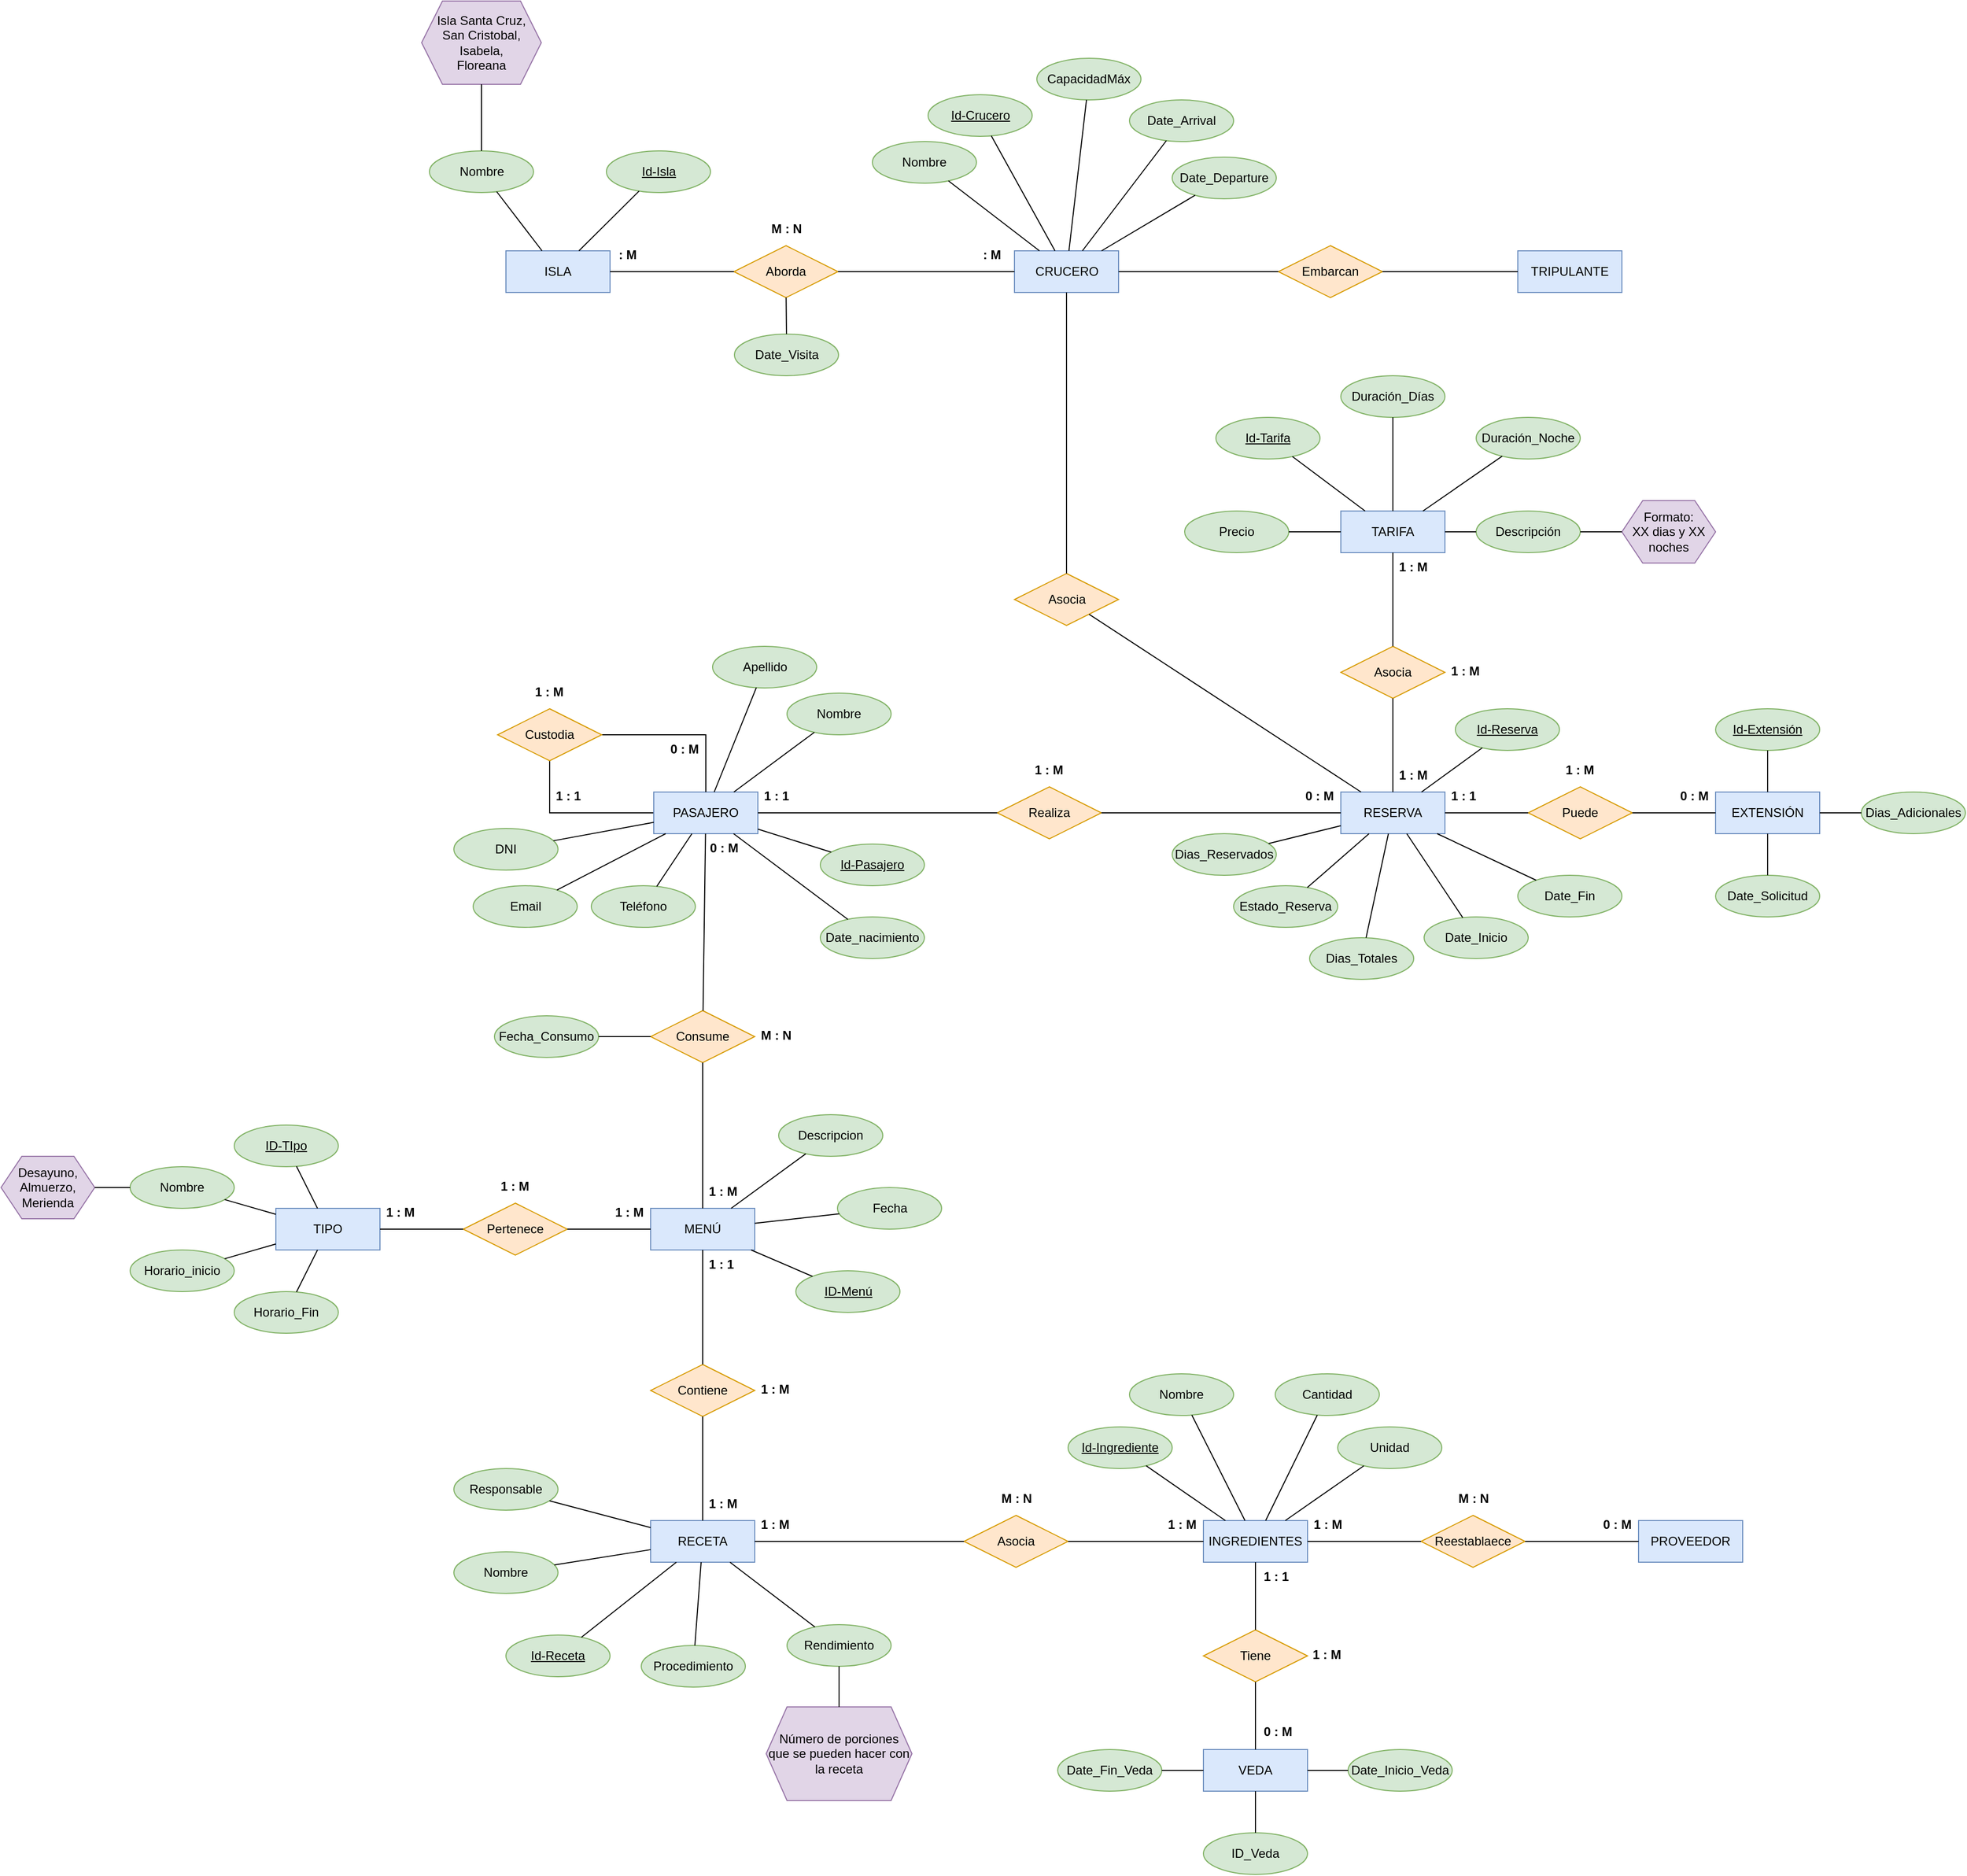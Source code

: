<mxfile version="24.4.13" type="github">
  <diagram name="Página-1" id="KHGDxLByg3vS5e9Op4B_">
    <mxGraphModel dx="2093" dy="1819" grid="1" gridSize="10" guides="1" tooltips="1" connect="1" arrows="1" fold="1" page="1" pageScale="1" pageWidth="827" pageHeight="1169" math="0" shadow="0">
      <root>
        <mxCell id="0" />
        <mxCell id="1" parent="0" />
        <mxCell id="IWDR3bXAUsiOQZhs0rEP-1" value="RESERVA" style="whiteSpace=wrap;html=1;align=center;fillColor=#dae8fc;strokeColor=#6c8ebf;" parent="1" vertex="1">
          <mxGeometry x="460" y="280" width="100" height="40" as="geometry" />
        </mxCell>
        <mxCell id="IWDR3bXAUsiOQZhs0rEP-83" style="edgeStyle=orthogonalEdgeStyle;rounded=0;orthogonalLoop=1;jettySize=auto;html=1;entryX=0.5;entryY=1;entryDx=0;entryDy=0;endArrow=none;endFill=0;" parent="1" source="IWDR3bXAUsiOQZhs0rEP-2" target="IWDR3bXAUsiOQZhs0rEP-67" edge="1">
          <mxGeometry relative="1" as="geometry" />
        </mxCell>
        <mxCell id="IWDR3bXAUsiOQZhs0rEP-2" value="PASAJERO" style="whiteSpace=wrap;html=1;align=center;fillColor=#dae8fc;strokeColor=#6c8ebf;" parent="1" vertex="1">
          <mxGeometry x="-200" y="280" width="100" height="40" as="geometry" />
        </mxCell>
        <mxCell id="IWDR3bXAUsiOQZhs0rEP-3" value="Realiza" style="shape=rhombus;perimeter=rhombusPerimeter;whiteSpace=wrap;html=1;align=center;fillColor=#ffe6cc;strokeColor=#d79b00;" parent="1" vertex="1">
          <mxGeometry x="130" y="275" width="100" height="50" as="geometry" />
        </mxCell>
        <mxCell id="IWDR3bXAUsiOQZhs0rEP-7" value="" style="endArrow=none;html=1;rounded=0;" parent="1" source="IWDR3bXAUsiOQZhs0rEP-2" target="IWDR3bXAUsiOQZhs0rEP-3" edge="1">
          <mxGeometry relative="1" as="geometry">
            <mxPoint x="-150" y="360" as="sourcePoint" />
            <mxPoint x="10" y="360" as="targetPoint" />
          </mxGeometry>
        </mxCell>
        <mxCell id="IWDR3bXAUsiOQZhs0rEP-8" value="" style="endArrow=none;html=1;rounded=0;" parent="1" source="IWDR3bXAUsiOQZhs0rEP-3" target="IWDR3bXAUsiOQZhs0rEP-1" edge="1">
          <mxGeometry relative="1" as="geometry">
            <mxPoint x="340" y="360" as="sourcePoint" />
            <mxPoint x="500" y="360" as="targetPoint" />
          </mxGeometry>
        </mxCell>
        <mxCell id="IWDR3bXAUsiOQZhs0rEP-9" value="Puede" style="shape=rhombus;perimeter=rhombusPerimeter;whiteSpace=wrap;html=1;align=center;fillColor=#ffe6cc;strokeColor=#d79b00;" parent="1" vertex="1">
          <mxGeometry x="640" y="275" width="100" height="50" as="geometry" />
        </mxCell>
        <mxCell id="IWDR3bXAUsiOQZhs0rEP-11" value="EXTENSIÓN" style="whiteSpace=wrap;html=1;align=center;fillColor=#dae8fc;strokeColor=#6c8ebf;" parent="1" vertex="1">
          <mxGeometry x="820" y="280" width="100" height="40" as="geometry" />
        </mxCell>
        <mxCell id="IWDR3bXAUsiOQZhs0rEP-12" value="" style="endArrow=none;html=1;rounded=0;" parent="1" source="IWDR3bXAUsiOQZhs0rEP-11" target="IWDR3bXAUsiOQZhs0rEP-9" edge="1">
          <mxGeometry relative="1" as="geometry">
            <mxPoint x="130" y="360" as="sourcePoint" />
            <mxPoint x="290" y="360" as="targetPoint" />
          </mxGeometry>
        </mxCell>
        <mxCell id="IWDR3bXAUsiOQZhs0rEP-13" value="1 : M" style="text;strokeColor=none;fillColor=none;spacingLeft=4;spacingRight=4;overflow=hidden;rotatable=0;points=[[0,0.5],[1,0.5]];portConstraint=eastwest;fontSize=12;whiteSpace=wrap;html=1;fontStyle=1" parent="1" vertex="1">
          <mxGeometry x="160" y="245" width="40" height="30" as="geometry" />
        </mxCell>
        <mxCell id="IWDR3bXAUsiOQZhs0rEP-14" value="" style="endArrow=none;html=1;rounded=0;" parent="1" source="IWDR3bXAUsiOQZhs0rEP-1" target="IWDR3bXAUsiOQZhs0rEP-9" edge="1">
          <mxGeometry relative="1" as="geometry">
            <mxPoint x="550" y="370" as="sourcePoint" />
            <mxPoint x="710" y="370" as="targetPoint" />
          </mxGeometry>
        </mxCell>
        <mxCell id="IWDR3bXAUsiOQZhs0rEP-15" value="1 : M" style="text;strokeColor=none;fillColor=none;spacingLeft=4;spacingRight=4;overflow=hidden;rotatable=0;points=[[0,0.5],[1,0.5]];portConstraint=eastwest;fontSize=12;whiteSpace=wrap;html=1;fontStyle=1" parent="1" vertex="1">
          <mxGeometry x="670" y="245" width="40" height="30" as="geometry" />
        </mxCell>
        <mxCell id="IWDR3bXAUsiOQZhs0rEP-16" value="Asocia" style="shape=rhombus;perimeter=rhombusPerimeter;whiteSpace=wrap;html=1;align=center;fillColor=#ffe6cc;strokeColor=#d79b00;" parent="1" vertex="1">
          <mxGeometry x="460" y="140" width="100" height="50" as="geometry" />
        </mxCell>
        <mxCell id="IWDR3bXAUsiOQZhs0rEP-17" value="TARIFA" style="whiteSpace=wrap;html=1;align=center;fillColor=#dae8fc;strokeColor=#6c8ebf;" parent="1" vertex="1">
          <mxGeometry x="460" y="10" width="100" height="40" as="geometry" />
        </mxCell>
        <mxCell id="IWDR3bXAUsiOQZhs0rEP-18" value="" style="endArrow=none;html=1;rounded=0;" parent="1" source="IWDR3bXAUsiOQZhs0rEP-17" target="IWDR3bXAUsiOQZhs0rEP-16" edge="1">
          <mxGeometry relative="1" as="geometry">
            <mxPoint x="460" y="120" as="sourcePoint" />
            <mxPoint x="620" y="120" as="targetPoint" />
          </mxGeometry>
        </mxCell>
        <mxCell id="IWDR3bXAUsiOQZhs0rEP-19" value="" style="endArrow=none;html=1;rounded=0;" parent="1" source="IWDR3bXAUsiOQZhs0rEP-16" target="IWDR3bXAUsiOQZhs0rEP-1" edge="1">
          <mxGeometry relative="1" as="geometry">
            <mxPoint x="600" y="200" as="sourcePoint" />
            <mxPoint x="760" y="200" as="targetPoint" />
          </mxGeometry>
        </mxCell>
        <mxCell id="IWDR3bXAUsiOQZhs0rEP-20" value="1 : M" style="text;strokeColor=none;fillColor=none;spacingLeft=4;spacingRight=4;overflow=hidden;rotatable=0;points=[[0,0.5],[1,0.5]];portConstraint=eastwest;fontSize=12;whiteSpace=wrap;html=1;fontStyle=1" parent="1" vertex="1">
          <mxGeometry x="560" y="150" width="40" height="30" as="geometry" />
        </mxCell>
        <mxCell id="IWDR3bXAUsiOQZhs0rEP-26" value="MENÚ" style="whiteSpace=wrap;html=1;align=center;fillColor=#dae8fc;strokeColor=#6c8ebf;" parent="1" vertex="1">
          <mxGeometry x="-203" y="680" width="100" height="40" as="geometry" />
        </mxCell>
        <mxCell id="IWDR3bXAUsiOQZhs0rEP-31" value="Fecha" style="ellipse;whiteSpace=wrap;html=1;align=center;fillColor=#d5e8d4;strokeColor=#82b366;" parent="1" vertex="1">
          <mxGeometry x="-23.5" y="660" width="100" height="40" as="geometry" />
        </mxCell>
        <mxCell id="IWDR3bXAUsiOQZhs0rEP-32" value="Descripcion" style="ellipse;whiteSpace=wrap;html=1;align=center;fillColor=#d5e8d4;strokeColor=#82b366;" parent="1" vertex="1">
          <mxGeometry x="-80" y="590" width="100" height="40" as="geometry" />
        </mxCell>
        <mxCell id="IWDR3bXAUsiOQZhs0rEP-33" value="ID-Menú" style="ellipse;whiteSpace=wrap;html=1;align=center;fontStyle=4;fillColor=#d5e8d4;strokeColor=#82b366;" parent="1" vertex="1">
          <mxGeometry x="-63.5" y="740" width="100" height="40" as="geometry" />
        </mxCell>
        <mxCell id="IWDR3bXAUsiOQZhs0rEP-34" value="" style="endArrow=none;html=1;rounded=0;" parent="1" source="IWDR3bXAUsiOQZhs0rEP-33" target="IWDR3bXAUsiOQZhs0rEP-26" edge="1">
          <mxGeometry relative="1" as="geometry">
            <mxPoint x="-203" y="750" as="sourcePoint" />
            <mxPoint x="-43" y="750" as="targetPoint" />
          </mxGeometry>
        </mxCell>
        <mxCell id="IWDR3bXAUsiOQZhs0rEP-35" value="" style="endArrow=none;html=1;rounded=0;" parent="1" source="IWDR3bXAUsiOQZhs0rEP-31" target="IWDR3bXAUsiOQZhs0rEP-26" edge="1">
          <mxGeometry relative="1" as="geometry">
            <mxPoint x="-273" y="730" as="sourcePoint" />
            <mxPoint x="-113" y="730" as="targetPoint" />
          </mxGeometry>
        </mxCell>
        <mxCell id="IWDR3bXAUsiOQZhs0rEP-36" value="" style="endArrow=none;html=1;rounded=0;" parent="1" source="IWDR3bXAUsiOQZhs0rEP-32" target="IWDR3bXAUsiOQZhs0rEP-26" edge="1">
          <mxGeometry relative="1" as="geometry">
            <mxPoint x="-333" y="730" as="sourcePoint" />
            <mxPoint x="-173" y="730" as="targetPoint" />
          </mxGeometry>
        </mxCell>
        <mxCell id="IWDR3bXAUsiOQZhs0rEP-39" value="Desayuno,&lt;div&gt;Almuerzo,&lt;/div&gt;&lt;div&gt;Merienda&lt;/div&gt;" style="shape=hexagon;perimeter=hexagonPerimeter2;whiteSpace=wrap;html=1;fixedSize=1;fillColor=#e1d5e7;strokeColor=#9673a6;" parent="1" vertex="1">
          <mxGeometry x="-827" y="630" width="90" height="60" as="geometry" />
        </mxCell>
        <mxCell id="IWDR3bXAUsiOQZhs0rEP-45" value="Id-Tarifa" style="ellipse;whiteSpace=wrap;html=1;align=center;fontStyle=4;fillColor=#d5e8d4;strokeColor=#82b366;" parent="1" vertex="1">
          <mxGeometry x="340" y="-80" width="100" height="40" as="geometry" />
        </mxCell>
        <mxCell id="IWDR3bXAUsiOQZhs0rEP-46" value="Precio" style="ellipse;whiteSpace=wrap;html=1;align=center;fillColor=#d5e8d4;strokeColor=#82b366;" parent="1" vertex="1">
          <mxGeometry x="310" y="10" width="100" height="40" as="geometry" />
        </mxCell>
        <mxCell id="IWDR3bXAUsiOQZhs0rEP-47" value="" style="endArrow=none;html=1;rounded=0;" parent="1" source="IWDR3bXAUsiOQZhs0rEP-46" target="IWDR3bXAUsiOQZhs0rEP-17" edge="1">
          <mxGeometry relative="1" as="geometry">
            <mxPoint x="350" y="40" as="sourcePoint" />
            <mxPoint x="510" y="40" as="targetPoint" />
          </mxGeometry>
        </mxCell>
        <mxCell id="IWDR3bXAUsiOQZhs0rEP-48" value="" style="endArrow=none;html=1;rounded=0;" parent="1" source="IWDR3bXAUsiOQZhs0rEP-45" target="IWDR3bXAUsiOQZhs0rEP-17" edge="1">
          <mxGeometry relative="1" as="geometry">
            <mxPoint x="390" y="40" as="sourcePoint" />
            <mxPoint x="550" y="40" as="targetPoint" />
          </mxGeometry>
        </mxCell>
        <mxCell id="IWDR3bXAUsiOQZhs0rEP-49" value="Duración_Días" style="ellipse;whiteSpace=wrap;html=1;align=center;fillColor=#d5e8d4;strokeColor=#82b366;" parent="1" vertex="1">
          <mxGeometry x="460" y="-120" width="100" height="40" as="geometry" />
        </mxCell>
        <mxCell id="IWDR3bXAUsiOQZhs0rEP-50" value="" style="endArrow=none;html=1;rounded=0;" parent="1" source="IWDR3bXAUsiOQZhs0rEP-17" target="IWDR3bXAUsiOQZhs0rEP-49" edge="1">
          <mxGeometry relative="1" as="geometry">
            <mxPoint x="630" y="20" as="sourcePoint" />
            <mxPoint x="790" y="20" as="targetPoint" />
          </mxGeometry>
        </mxCell>
        <mxCell id="IWDR3bXAUsiOQZhs0rEP-51" value="Descripción" style="ellipse;whiteSpace=wrap;html=1;align=center;fillColor=#d5e8d4;strokeColor=#82b366;" parent="1" vertex="1">
          <mxGeometry x="590" y="10" width="100" height="40" as="geometry" />
        </mxCell>
        <mxCell id="IWDR3bXAUsiOQZhs0rEP-52" value="" style="endArrow=none;html=1;rounded=0;" parent="1" source="IWDR3bXAUsiOQZhs0rEP-17" target="IWDR3bXAUsiOQZhs0rEP-51" edge="1">
          <mxGeometry relative="1" as="geometry">
            <mxPoint x="530" y="100" as="sourcePoint" />
            <mxPoint x="690" y="100" as="targetPoint" />
          </mxGeometry>
        </mxCell>
        <mxCell id="IWDR3bXAUsiOQZhs0rEP-55" value="Id-Extensión" style="ellipse;whiteSpace=wrap;html=1;align=center;fontStyle=4;fillColor=#d5e8d4;strokeColor=#82b366;" parent="1" vertex="1">
          <mxGeometry x="820" y="200" width="100" height="40" as="geometry" />
        </mxCell>
        <mxCell id="IWDR3bXAUsiOQZhs0rEP-56" value="Date_Solicitud" style="ellipse;whiteSpace=wrap;html=1;align=center;fillColor=#d5e8d4;strokeColor=#82b366;" parent="1" vertex="1">
          <mxGeometry x="820" y="360" width="100" height="40" as="geometry" />
        </mxCell>
        <mxCell id="IWDR3bXAUsiOQZhs0rEP-57" value="Dias_Adicionales" style="ellipse;whiteSpace=wrap;html=1;align=center;fillColor=#d5e8d4;strokeColor=#82b366;" parent="1" vertex="1">
          <mxGeometry x="960" y="280" width="100" height="40" as="geometry" />
        </mxCell>
        <mxCell id="IWDR3bXAUsiOQZhs0rEP-61" value="" style="endArrow=none;html=1;rounded=0;" parent="1" source="IWDR3bXAUsiOQZhs0rEP-55" target="IWDR3bXAUsiOQZhs0rEP-11" edge="1">
          <mxGeometry relative="1" as="geometry">
            <mxPoint x="830" y="340" as="sourcePoint" />
            <mxPoint x="990" y="340" as="targetPoint" />
          </mxGeometry>
        </mxCell>
        <mxCell id="IWDR3bXAUsiOQZhs0rEP-62" value="" style="endArrow=none;html=1;rounded=0;" parent="1" source="IWDR3bXAUsiOQZhs0rEP-57" target="IWDR3bXAUsiOQZhs0rEP-11" edge="1">
          <mxGeometry relative="1" as="geometry">
            <mxPoint x="950" y="240" as="sourcePoint" />
            <mxPoint x="1110" y="240" as="targetPoint" />
          </mxGeometry>
        </mxCell>
        <mxCell id="IWDR3bXAUsiOQZhs0rEP-65" value="" style="endArrow=none;html=1;rounded=0;" parent="1" source="IWDR3bXAUsiOQZhs0rEP-11" target="IWDR3bXAUsiOQZhs0rEP-56" edge="1">
          <mxGeometry relative="1" as="geometry">
            <mxPoint x="920" y="320" as="sourcePoint" />
            <mxPoint x="1080" y="320" as="targetPoint" />
          </mxGeometry>
        </mxCell>
        <mxCell id="IWDR3bXAUsiOQZhs0rEP-84" style="edgeStyle=orthogonalEdgeStyle;rounded=0;orthogonalLoop=1;jettySize=auto;html=1;endArrow=none;endFill=0;" parent="1" source="IWDR3bXAUsiOQZhs0rEP-67" target="IWDR3bXAUsiOQZhs0rEP-2" edge="1">
          <mxGeometry relative="1" as="geometry" />
        </mxCell>
        <mxCell id="IWDR3bXAUsiOQZhs0rEP-67" value="Custodia" style="shape=rhombus;perimeter=rhombusPerimeter;whiteSpace=wrap;html=1;align=center;fillColor=#ffe6cc;strokeColor=#d79b00;" parent="1" vertex="1">
          <mxGeometry x="-350" y="200" width="100" height="50" as="geometry" />
        </mxCell>
        <mxCell id="IWDR3bXAUsiOQZhs0rEP-68" value="Id-Pasajero" style="ellipse;whiteSpace=wrap;html=1;align=center;fontStyle=4;fillColor=#d5e8d4;strokeColor=#82b366;" parent="1" vertex="1">
          <mxGeometry x="-40" y="330" width="100" height="40" as="geometry" />
        </mxCell>
        <mxCell id="IWDR3bXAUsiOQZhs0rEP-69" value="Nombre" style="ellipse;whiteSpace=wrap;html=1;align=center;fillColor=#d5e8d4;strokeColor=#82b366;" parent="1" vertex="1">
          <mxGeometry x="-72" y="185" width="100" height="40" as="geometry" />
        </mxCell>
        <mxCell id="IWDR3bXAUsiOQZhs0rEP-71" value="Apellido" style="ellipse;whiteSpace=wrap;html=1;align=center;fillColor=#d5e8d4;strokeColor=#82b366;" parent="1" vertex="1">
          <mxGeometry x="-143.5" y="140" width="100" height="40" as="geometry" />
        </mxCell>
        <mxCell id="IWDR3bXAUsiOQZhs0rEP-72" value="Email" style="ellipse;whiteSpace=wrap;html=1;align=center;fillColor=#d5e8d4;strokeColor=#82b366;" parent="1" vertex="1">
          <mxGeometry x="-373.5" y="370" width="100" height="40" as="geometry" />
        </mxCell>
        <mxCell id="IWDR3bXAUsiOQZhs0rEP-73" value="DNI" style="ellipse;whiteSpace=wrap;html=1;align=center;fillColor=#d5e8d4;strokeColor=#82b366;" parent="1" vertex="1">
          <mxGeometry x="-392" y="315" width="100" height="40" as="geometry" />
        </mxCell>
        <mxCell id="IWDR3bXAUsiOQZhs0rEP-74" value="Teléfono" style="ellipse;whiteSpace=wrap;html=1;align=center;fillColor=#d5e8d4;strokeColor=#82b366;" parent="1" vertex="1">
          <mxGeometry x="-260" y="370" width="100" height="40" as="geometry" />
        </mxCell>
        <mxCell id="IWDR3bXAUsiOQZhs0rEP-75" value="Date_nacimiento" style="ellipse;whiteSpace=wrap;html=1;align=center;fillColor=#d5e8d4;strokeColor=#82b366;" parent="1" vertex="1">
          <mxGeometry x="-40" y="400" width="100" height="40" as="geometry" />
        </mxCell>
        <mxCell id="IWDR3bXAUsiOQZhs0rEP-76" value="" style="endArrow=none;html=1;rounded=0;" parent="1" source="IWDR3bXAUsiOQZhs0rEP-73" target="IWDR3bXAUsiOQZhs0rEP-2" edge="1">
          <mxGeometry relative="1" as="geometry">
            <mxPoint x="-170" y="190" as="sourcePoint" />
            <mxPoint x="-10" y="190" as="targetPoint" />
          </mxGeometry>
        </mxCell>
        <mxCell id="IWDR3bXAUsiOQZhs0rEP-77" value="" style="endArrow=none;html=1;rounded=0;" parent="1" source="IWDR3bXAUsiOQZhs0rEP-69" target="IWDR3bXAUsiOQZhs0rEP-2" edge="1">
          <mxGeometry relative="1" as="geometry">
            <mxPoint x="-130" y="180" as="sourcePoint" />
            <mxPoint x="30" y="180" as="targetPoint" />
          </mxGeometry>
        </mxCell>
        <mxCell id="IWDR3bXAUsiOQZhs0rEP-78" value="" style="endArrow=none;html=1;rounded=0;" parent="1" source="IWDR3bXAUsiOQZhs0rEP-68" target="IWDR3bXAUsiOQZhs0rEP-2" edge="1">
          <mxGeometry relative="1" as="geometry">
            <mxPoint x="-40" y="240" as="sourcePoint" />
            <mxPoint x="120" y="240" as="targetPoint" />
          </mxGeometry>
        </mxCell>
        <mxCell id="IWDR3bXAUsiOQZhs0rEP-79" value="" style="endArrow=none;html=1;rounded=0;" parent="1" source="IWDR3bXAUsiOQZhs0rEP-2" target="IWDR3bXAUsiOQZhs0rEP-75" edge="1">
          <mxGeometry relative="1" as="geometry">
            <mxPoint x="-160" y="350" as="sourcePoint" />
            <mxPoint y="350" as="targetPoint" />
          </mxGeometry>
        </mxCell>
        <mxCell id="IWDR3bXAUsiOQZhs0rEP-80" value="" style="endArrow=none;html=1;rounded=0;" parent="1" source="IWDR3bXAUsiOQZhs0rEP-2" target="IWDR3bXAUsiOQZhs0rEP-74" edge="1">
          <mxGeometry relative="1" as="geometry">
            <mxPoint x="-150" y="360" as="sourcePoint" />
            <mxPoint x="10" y="360" as="targetPoint" />
          </mxGeometry>
        </mxCell>
        <mxCell id="IWDR3bXAUsiOQZhs0rEP-81" value="" style="endArrow=none;html=1;rounded=0;" parent="1" source="IWDR3bXAUsiOQZhs0rEP-2" target="IWDR3bXAUsiOQZhs0rEP-71" edge="1">
          <mxGeometry relative="1" as="geometry">
            <mxPoint x="-200" y="350" as="sourcePoint" />
            <mxPoint x="-40" y="350" as="targetPoint" />
          </mxGeometry>
        </mxCell>
        <mxCell id="IWDR3bXAUsiOQZhs0rEP-82" value="" style="endArrow=none;html=1;rounded=0;" parent="1" source="IWDR3bXAUsiOQZhs0rEP-72" target="IWDR3bXAUsiOQZhs0rEP-2" edge="1">
          <mxGeometry relative="1" as="geometry">
            <mxPoint x="-270" y="320" as="sourcePoint" />
            <mxPoint x="-110" y="320" as="targetPoint" />
          </mxGeometry>
        </mxCell>
        <mxCell id="IWDR3bXAUsiOQZhs0rEP-85" value="Id-Reserva" style="ellipse;whiteSpace=wrap;html=1;align=center;fontStyle=4;fillColor=#d5e8d4;strokeColor=#82b366;" parent="1" vertex="1">
          <mxGeometry x="570" y="200" width="100" height="40" as="geometry" />
        </mxCell>
        <mxCell id="IWDR3bXAUsiOQZhs0rEP-86" value="Estado_Reserva" style="ellipse;whiteSpace=wrap;html=1;align=center;fillColor=#d5e8d4;strokeColor=#82b366;" parent="1" vertex="1">
          <mxGeometry x="357" y="370" width="100" height="40" as="geometry" />
        </mxCell>
        <mxCell id="IWDR3bXAUsiOQZhs0rEP-87" value="Date_Inicio" style="ellipse;whiteSpace=wrap;html=1;align=center;fillColor=#d5e8d4;strokeColor=#82b366;" parent="1" vertex="1">
          <mxGeometry x="540" y="400" width="100" height="40" as="geometry" />
        </mxCell>
        <mxCell id="IWDR3bXAUsiOQZhs0rEP-88" value="Date_Fin" style="ellipse;whiteSpace=wrap;html=1;align=center;fillColor=#d5e8d4;strokeColor=#82b366;" parent="1" vertex="1">
          <mxGeometry x="630" y="360" width="100" height="40" as="geometry" />
        </mxCell>
        <mxCell id="IWDR3bXAUsiOQZhs0rEP-89" value="" style="endArrow=none;html=1;rounded=0;" parent="1" source="IWDR3bXAUsiOQZhs0rEP-85" target="IWDR3bXAUsiOQZhs0rEP-1" edge="1">
          <mxGeometry relative="1" as="geometry">
            <mxPoint x="440" y="280" as="sourcePoint" />
            <mxPoint x="600" y="280" as="targetPoint" />
          </mxGeometry>
        </mxCell>
        <mxCell id="IWDR3bXAUsiOQZhs0rEP-90" value="" style="endArrow=none;html=1;rounded=0;" parent="1" source="IWDR3bXAUsiOQZhs0rEP-86" target="IWDR3bXAUsiOQZhs0rEP-1" edge="1">
          <mxGeometry relative="1" as="geometry">
            <mxPoint x="370" y="380" as="sourcePoint" />
            <mxPoint x="530" y="380" as="targetPoint" />
          </mxGeometry>
        </mxCell>
        <mxCell id="IWDR3bXAUsiOQZhs0rEP-91" value="" style="endArrow=none;html=1;rounded=0;" parent="1" source="IWDR3bXAUsiOQZhs0rEP-88" target="IWDR3bXAUsiOQZhs0rEP-1" edge="1">
          <mxGeometry relative="1" as="geometry">
            <mxPoint x="440" y="450" as="sourcePoint" />
            <mxPoint x="600" y="450" as="targetPoint" />
          </mxGeometry>
        </mxCell>
        <mxCell id="IWDR3bXAUsiOQZhs0rEP-92" value="" style="endArrow=none;html=1;rounded=0;" parent="1" source="IWDR3bXAUsiOQZhs0rEP-1" target="IWDR3bXAUsiOQZhs0rEP-87" edge="1">
          <mxGeometry relative="1" as="geometry">
            <mxPoint x="520" y="360" as="sourcePoint" />
            <mxPoint x="680" y="360" as="targetPoint" />
          </mxGeometry>
        </mxCell>
        <mxCell id="IWDR3bXAUsiOQZhs0rEP-94" value="Formato:&lt;br&gt;XX dias y XX noches" style="shape=hexagon;perimeter=hexagonPerimeter2;whiteSpace=wrap;html=1;fixedSize=1;fillColor=#e1d5e7;strokeColor=#9673a6;" parent="1" vertex="1">
          <mxGeometry x="730" width="90" height="60" as="geometry" />
        </mxCell>
        <mxCell id="IWDR3bXAUsiOQZhs0rEP-99" value="Contiene" style="shape=rhombus;perimeter=rhombusPerimeter;whiteSpace=wrap;html=1;align=center;fillColor=#ffe6cc;strokeColor=#d79b00;" parent="1" vertex="1">
          <mxGeometry x="-203" y="830" width="100" height="50" as="geometry" />
        </mxCell>
        <mxCell id="IWDR3bXAUsiOQZhs0rEP-100" value="RECETA" style="whiteSpace=wrap;html=1;align=center;fillColor=#dae8fc;strokeColor=#6c8ebf;" parent="1" vertex="1">
          <mxGeometry x="-203" y="980" width="100" height="40" as="geometry" />
        </mxCell>
        <mxCell id="IWDR3bXAUsiOQZhs0rEP-104" value="" style="endArrow=none;html=1;rounded=0;" parent="1" source="IWDR3bXAUsiOQZhs0rEP-99" target="IWDR3bXAUsiOQZhs0rEP-100" edge="1">
          <mxGeometry relative="1" as="geometry">
            <mxPoint x="-252" y="910" as="sourcePoint" />
            <mxPoint x="-92" y="910" as="targetPoint" />
          </mxGeometry>
        </mxCell>
        <mxCell id="IWDR3bXAUsiOQZhs0rEP-105" value="Id-Receta" style="ellipse;whiteSpace=wrap;html=1;align=center;fontStyle=4;fillColor=#d5e8d4;strokeColor=#82b366;" parent="1" vertex="1">
          <mxGeometry x="-342" y="1090" width="100" height="40" as="geometry" />
        </mxCell>
        <mxCell id="IWDR3bXAUsiOQZhs0rEP-106" value="Responsable" style="ellipse;whiteSpace=wrap;html=1;align=center;fillColor=#d5e8d4;strokeColor=#82b366;" parent="1" vertex="1">
          <mxGeometry x="-392" y="930" width="100" height="40" as="geometry" />
        </mxCell>
        <mxCell id="IWDR3bXAUsiOQZhs0rEP-107" value="Nombre" style="ellipse;whiteSpace=wrap;html=1;align=center;fillColor=#d5e8d4;strokeColor=#82b366;" parent="1" vertex="1">
          <mxGeometry x="-392" y="1010" width="100" height="40" as="geometry" />
        </mxCell>
        <mxCell id="IWDR3bXAUsiOQZhs0rEP-108" value="Procedimiento" style="ellipse;whiteSpace=wrap;html=1;align=center;fillColor=#d5e8d4;strokeColor=#82b366;" parent="1" vertex="1">
          <mxGeometry x="-212" y="1100" width="100" height="40" as="geometry" />
        </mxCell>
        <mxCell id="IWDR3bXAUsiOQZhs0rEP-109" value="Rendimiento" style="ellipse;whiteSpace=wrap;html=1;align=center;fillColor=#d5e8d4;strokeColor=#82b366;" parent="1" vertex="1">
          <mxGeometry x="-72" y="1080" width="100" height="40" as="geometry" />
        </mxCell>
        <mxCell id="IWDR3bXAUsiOQZhs0rEP-110" value="" style="endArrow=none;html=1;rounded=0;" parent="1" source="IWDR3bXAUsiOQZhs0rEP-106" target="IWDR3bXAUsiOQZhs0rEP-100" edge="1">
          <mxGeometry relative="1" as="geometry">
            <mxPoint x="-272" y="1070" as="sourcePoint" />
            <mxPoint x="-112" y="1070" as="targetPoint" />
          </mxGeometry>
        </mxCell>
        <mxCell id="IWDR3bXAUsiOQZhs0rEP-111" value="" style="endArrow=none;html=1;rounded=0;" parent="1" source="IWDR3bXAUsiOQZhs0rEP-105" target="IWDR3bXAUsiOQZhs0rEP-100" edge="1">
          <mxGeometry relative="1" as="geometry">
            <mxPoint x="-212" y="1080" as="sourcePoint" />
            <mxPoint x="-52" y="1080" as="targetPoint" />
            <Array as="points" />
          </mxGeometry>
        </mxCell>
        <mxCell id="IWDR3bXAUsiOQZhs0rEP-112" value="" style="endArrow=none;html=1;rounded=0;" parent="1" source="IWDR3bXAUsiOQZhs0rEP-100" target="IWDR3bXAUsiOQZhs0rEP-107" edge="1">
          <mxGeometry relative="1" as="geometry">
            <mxPoint x="-112" y="1090" as="sourcePoint" />
            <mxPoint x="48" y="1090" as="targetPoint" />
          </mxGeometry>
        </mxCell>
        <mxCell id="IWDR3bXAUsiOQZhs0rEP-113" value="" style="endArrow=none;html=1;rounded=0;" parent="1" source="IWDR3bXAUsiOQZhs0rEP-100" target="IWDR3bXAUsiOQZhs0rEP-108" edge="1">
          <mxGeometry relative="1" as="geometry">
            <mxPoint x="-102" y="1070" as="sourcePoint" />
            <mxPoint x="58" y="1070" as="targetPoint" />
          </mxGeometry>
        </mxCell>
        <mxCell id="IWDR3bXAUsiOQZhs0rEP-114" value="" style="endArrow=none;html=1;rounded=0;" parent="1" source="IWDR3bXAUsiOQZhs0rEP-100" target="IWDR3bXAUsiOQZhs0rEP-109" edge="1">
          <mxGeometry relative="1" as="geometry">
            <mxPoint x="-32" y="940" as="sourcePoint" />
            <mxPoint x="128" y="940" as="targetPoint" />
          </mxGeometry>
        </mxCell>
        <mxCell id="IWDR3bXAUsiOQZhs0rEP-115" value="Número de porciones que se pueden hacer con la receta" style="shape=hexagon;perimeter=hexagonPerimeter2;whiteSpace=wrap;html=1;fixedSize=1;fillColor=#e1d5e7;strokeColor=#9673a6;" parent="1" vertex="1">
          <mxGeometry x="-92" y="1159" width="140" height="90" as="geometry" />
        </mxCell>
        <mxCell id="IWDR3bXAUsiOQZhs0rEP-116" value="" style="endArrow=none;html=1;rounded=0;" parent="1" source="IWDR3bXAUsiOQZhs0rEP-109" target="IWDR3bXAUsiOQZhs0rEP-115" edge="1">
          <mxGeometry relative="1" as="geometry">
            <mxPoint x="118" y="970" as="sourcePoint" />
            <mxPoint x="278" y="970" as="targetPoint" />
          </mxGeometry>
        </mxCell>
        <mxCell id="IWDR3bXAUsiOQZhs0rEP-117" value="Asocia" style="shape=rhombus;perimeter=rhombusPerimeter;whiteSpace=wrap;html=1;align=center;fillColor=#ffe6cc;strokeColor=#d79b00;" parent="1" vertex="1">
          <mxGeometry x="98" y="975" width="100" height="50" as="geometry" />
        </mxCell>
        <mxCell id="IWDR3bXAUsiOQZhs0rEP-118" value="" style="endArrow=none;html=1;rounded=0;" parent="1" source="IWDR3bXAUsiOQZhs0rEP-100" target="IWDR3bXAUsiOQZhs0rEP-117" edge="1">
          <mxGeometry relative="1" as="geometry">
            <mxPoint x="-22" y="910" as="sourcePoint" />
            <mxPoint x="138" y="910" as="targetPoint" />
          </mxGeometry>
        </mxCell>
        <mxCell id="IWDR3bXAUsiOQZhs0rEP-119" value="INGREDIENTES" style="whiteSpace=wrap;html=1;align=center;fillColor=#dae8fc;strokeColor=#6c8ebf;" parent="1" vertex="1">
          <mxGeometry x="328" y="980" width="100" height="40" as="geometry" />
        </mxCell>
        <mxCell id="IWDR3bXAUsiOQZhs0rEP-120" value="" style="endArrow=none;html=1;rounded=0;" parent="1" source="IWDR3bXAUsiOQZhs0rEP-117" target="IWDR3bXAUsiOQZhs0rEP-119" edge="1">
          <mxGeometry relative="1" as="geometry">
            <mxPoint x="258" y="920" as="sourcePoint" />
            <mxPoint x="418" y="920" as="targetPoint" />
          </mxGeometry>
        </mxCell>
        <mxCell id="IWDR3bXAUsiOQZhs0rEP-121" value="M : N" style="text;strokeColor=none;fillColor=none;spacingLeft=4;spacingRight=4;overflow=hidden;rotatable=0;points=[[0,0.5],[1,0.5]];portConstraint=eastwest;fontSize=12;whiteSpace=wrap;html=1;fontStyle=1" parent="1" vertex="1">
          <mxGeometry x="128" y="945" width="40" height="30" as="geometry" />
        </mxCell>
        <mxCell id="IWDR3bXAUsiOQZhs0rEP-122" value="Cantidad" style="ellipse;whiteSpace=wrap;html=1;align=center;fillColor=#d5e8d4;strokeColor=#82b366;" parent="1" vertex="1">
          <mxGeometry x="397" y="839" width="100" height="40" as="geometry" />
        </mxCell>
        <mxCell id="IWDR3bXAUsiOQZhs0rEP-125" value="Unidad" style="ellipse;whiteSpace=wrap;html=1;align=center;fillColor=#d5e8d4;strokeColor=#82b366;" parent="1" vertex="1">
          <mxGeometry x="457" y="890" width="100" height="40" as="geometry" />
        </mxCell>
        <mxCell id="IWDR3bXAUsiOQZhs0rEP-128" value="Id-Ingrediente" style="ellipse;whiteSpace=wrap;html=1;align=center;fontStyle=4;fillColor=#d5e8d4;strokeColor=#82b366;" parent="1" vertex="1">
          <mxGeometry x="198" y="890" width="100" height="40" as="geometry" />
        </mxCell>
        <mxCell id="IWDR3bXAUsiOQZhs0rEP-129" value="Nombre" style="ellipse;whiteSpace=wrap;html=1;align=center;fillColor=#d5e8d4;strokeColor=#82b366;" parent="1" vertex="1">
          <mxGeometry x="257" y="839" width="100" height="40" as="geometry" />
        </mxCell>
        <mxCell id="IWDR3bXAUsiOQZhs0rEP-133" value="" style="endArrow=none;html=1;rounded=0;" parent="1" source="IWDR3bXAUsiOQZhs0rEP-119" target="IWDR3bXAUsiOQZhs0rEP-129" edge="1">
          <mxGeometry relative="1" as="geometry">
            <mxPoint x="448" y="1030" as="sourcePoint" />
            <mxPoint x="608" y="1030" as="targetPoint" />
          </mxGeometry>
        </mxCell>
        <mxCell id="IWDR3bXAUsiOQZhs0rEP-134" value="" style="endArrow=none;html=1;rounded=0;" parent="1" source="IWDR3bXAUsiOQZhs0rEP-128" target="IWDR3bXAUsiOQZhs0rEP-119" edge="1">
          <mxGeometry relative="1" as="geometry">
            <mxPoint x="468" y="950" as="sourcePoint" />
            <mxPoint x="628" y="950" as="targetPoint" />
          </mxGeometry>
        </mxCell>
        <mxCell id="IWDR3bXAUsiOQZhs0rEP-138" value="CRUCERO" style="whiteSpace=wrap;html=1;align=center;fillColor=#dae8fc;strokeColor=#6c8ebf;" parent="1" vertex="1">
          <mxGeometry x="146.5" y="-240" width="100" height="40" as="geometry" />
        </mxCell>
        <mxCell id="IWDR3bXAUsiOQZhs0rEP-139" value="Id-Crucero" style="ellipse;whiteSpace=wrap;html=1;align=center;fontStyle=4;fillColor=#d5e8d4;strokeColor=#82b366;" parent="1" vertex="1">
          <mxGeometry x="63.5" y="-390" width="100" height="40" as="geometry" />
        </mxCell>
        <mxCell id="IWDR3bXAUsiOQZhs0rEP-140" value="Nombre" style="ellipse;whiteSpace=wrap;html=1;align=center;fillColor=#d5e8d4;strokeColor=#82b366;" parent="1" vertex="1">
          <mxGeometry x="10" y="-345" width="100" height="40" as="geometry" />
        </mxCell>
        <mxCell id="IWDR3bXAUsiOQZhs0rEP-141" value="CapacidadMáx" style="ellipse;whiteSpace=wrap;html=1;align=center;fillColor=#d5e8d4;strokeColor=#82b366;" parent="1" vertex="1">
          <mxGeometry x="168" y="-425" width="100" height="40" as="geometry" />
        </mxCell>
        <mxCell id="IWDR3bXAUsiOQZhs0rEP-143" value="" style="endArrow=none;html=1;rounded=0;" parent="1" source="IWDR3bXAUsiOQZhs0rEP-140" target="IWDR3bXAUsiOQZhs0rEP-138" edge="1">
          <mxGeometry relative="1" as="geometry">
            <mxPoint x="43.5" y="-260" as="sourcePoint" />
            <mxPoint x="203.5" y="-260" as="targetPoint" />
          </mxGeometry>
        </mxCell>
        <mxCell id="IWDR3bXAUsiOQZhs0rEP-144" value="" style="endArrow=none;html=1;rounded=0;" parent="1" source="IWDR3bXAUsiOQZhs0rEP-139" target="IWDR3bXAUsiOQZhs0rEP-138" edge="1">
          <mxGeometry relative="1" as="geometry">
            <mxPoint x="273.5" y="-390" as="sourcePoint" />
            <mxPoint x="433.5" y="-390" as="targetPoint" />
          </mxGeometry>
        </mxCell>
        <mxCell id="IWDR3bXAUsiOQZhs0rEP-145" value="" style="endArrow=none;html=1;rounded=0;" parent="1" source="IWDR3bXAUsiOQZhs0rEP-138" target="IWDR3bXAUsiOQZhs0rEP-141" edge="1">
          <mxGeometry relative="1" as="geometry">
            <mxPoint x="233.5" y="-300" as="sourcePoint" />
            <mxPoint x="393.5" y="-300" as="targetPoint" />
          </mxGeometry>
        </mxCell>
        <mxCell id="IWDR3bXAUsiOQZhs0rEP-146" value="Asocia" style="shape=rhombus;perimeter=rhombusPerimeter;whiteSpace=wrap;html=1;align=center;fillColor=#ffe6cc;strokeColor=#d79b00;" parent="1" vertex="1">
          <mxGeometry x="146.5" y="70" width="100" height="50" as="geometry" />
        </mxCell>
        <mxCell id="IWDR3bXAUsiOQZhs0rEP-148" value="" style="endArrow=none;html=1;rounded=0;" parent="1" source="IWDR3bXAUsiOQZhs0rEP-138" target="IWDR3bXAUsiOQZhs0rEP-146" edge="1">
          <mxGeometry relative="1" as="geometry">
            <mxPoint x="106.5" y="70" as="sourcePoint" />
            <mxPoint x="266.5" y="70" as="targetPoint" />
          </mxGeometry>
        </mxCell>
        <mxCell id="IWDR3bXAUsiOQZhs0rEP-159" value="Aborda" style="shape=rhombus;perimeter=rhombusPerimeter;whiteSpace=wrap;html=1;align=center;fillColor=#ffe6cc;strokeColor=#d79b00;" parent="1" vertex="1">
          <mxGeometry x="-123" y="-245" width="100" height="50" as="geometry" />
        </mxCell>
        <mxCell id="IWDR3bXAUsiOQZhs0rEP-160" value="ISLA" style="whiteSpace=wrap;html=1;align=center;fillColor=#dae8fc;strokeColor=#6c8ebf;" parent="1" vertex="1">
          <mxGeometry x="-342" y="-240" width="100" height="40" as="geometry" />
        </mxCell>
        <mxCell id="IWDR3bXAUsiOQZhs0rEP-161" value="Id-Isla" style="ellipse;whiteSpace=wrap;html=1;align=center;fontStyle=4;fillColor=#d5e8d4;strokeColor=#82b366;" parent="1" vertex="1">
          <mxGeometry x="-245.5" y="-336" width="100" height="40" as="geometry" />
        </mxCell>
        <mxCell id="IWDR3bXAUsiOQZhs0rEP-162" value="Nombre" style="ellipse;whiteSpace=wrap;html=1;align=center;fillColor=#d5e8d4;strokeColor=#82b366;" parent="1" vertex="1">
          <mxGeometry x="-415.5" y="-336" width="100" height="40" as="geometry" />
        </mxCell>
        <mxCell id="IWDR3bXAUsiOQZhs0rEP-163" value="" style="endArrow=none;html=1;rounded=0;" parent="1" source="IWDR3bXAUsiOQZhs0rEP-161" target="IWDR3bXAUsiOQZhs0rEP-160" edge="1">
          <mxGeometry relative="1" as="geometry">
            <mxPoint x="-235.5" y="-286" as="sourcePoint" />
            <mxPoint x="-75.5" y="-286" as="targetPoint" />
          </mxGeometry>
        </mxCell>
        <mxCell id="IWDR3bXAUsiOQZhs0rEP-164" value="" style="endArrow=none;html=1;rounded=0;" parent="1" source="IWDR3bXAUsiOQZhs0rEP-162" target="IWDR3bXAUsiOQZhs0rEP-160" edge="1">
          <mxGeometry relative="1" as="geometry">
            <mxPoint x="-365.5" y="-176" as="sourcePoint" />
            <mxPoint x="-205.5" y="-176" as="targetPoint" />
          </mxGeometry>
        </mxCell>
        <mxCell id="IWDR3bXAUsiOQZhs0rEP-171" value="M : N" style="text;strokeColor=none;fillColor=none;spacingLeft=4;spacingRight=4;overflow=hidden;rotatable=0;points=[[0,0.5],[1,0.5]];portConstraint=eastwest;fontSize=12;whiteSpace=wrap;html=1;fontStyle=1" parent="1" vertex="1">
          <mxGeometry x="-93" y="-275" width="40" height="30" as="geometry" />
        </mxCell>
        <mxCell id="IWDR3bXAUsiOQZhs0rEP-182" value="1 : M" style="text;strokeColor=none;fillColor=none;spacingLeft=4;spacingRight=4;overflow=hidden;rotatable=0;points=[[0,0.5],[1,0.5]];portConstraint=eastwest;fontSize=12;whiteSpace=wrap;html=1;fontStyle=1" parent="1" vertex="1">
          <mxGeometry x="510" y="250" width="40" height="30" as="geometry" />
        </mxCell>
        <mxCell id="IWDR3bXAUsiOQZhs0rEP-183" value="1 : M" style="text;strokeColor=none;fillColor=none;spacingLeft=4;spacingRight=4;overflow=hidden;rotatable=0;points=[[0,0.5],[1,0.5]];portConstraint=eastwest;fontSize=12;whiteSpace=wrap;html=1;fontStyle=1" parent="1" vertex="1">
          <mxGeometry x="510" y="50" width="40" height="30" as="geometry" />
        </mxCell>
        <mxCell id="IWDR3bXAUsiOQZhs0rEP-184" value="0 : M" style="text;strokeColor=none;fillColor=none;spacingLeft=4;spacingRight=4;overflow=hidden;rotatable=0;points=[[0,0.5],[1,0.5]];portConstraint=eastwest;fontSize=12;whiteSpace=wrap;html=1;fontStyle=1" parent="1" vertex="1">
          <mxGeometry x="420" y="270" width="40" height="30" as="geometry" />
        </mxCell>
        <mxCell id="IWDR3bXAUsiOQZhs0rEP-185" value="1 : 1" style="text;strokeColor=none;fillColor=none;spacingLeft=4;spacingRight=4;overflow=hidden;rotatable=0;points=[[0,0.5],[1,0.5]];portConstraint=eastwest;fontSize=12;whiteSpace=wrap;html=1;fontStyle=1" parent="1" vertex="1">
          <mxGeometry x="-100" y="270" width="40" height="30" as="geometry" />
        </mxCell>
        <mxCell id="IWDR3bXAUsiOQZhs0rEP-186" value="0 : M" style="text;strokeColor=none;fillColor=none;spacingLeft=4;spacingRight=4;overflow=hidden;rotatable=0;points=[[0,0.5],[1,0.5]];portConstraint=eastwest;fontSize=12;whiteSpace=wrap;html=1;fontStyle=1" parent="1" vertex="1">
          <mxGeometry x="780" y="270" width="40" height="30" as="geometry" />
        </mxCell>
        <mxCell id="IWDR3bXAUsiOQZhs0rEP-187" value="1 : 1" style="text;strokeColor=none;fillColor=none;spacingLeft=4;spacingRight=4;overflow=hidden;rotatable=0;points=[[0,0.5],[1,0.5]];portConstraint=eastwest;fontSize=12;whiteSpace=wrap;html=1;fontStyle=1" parent="1" vertex="1">
          <mxGeometry x="560" y="270" width="40" height="30" as="geometry" />
        </mxCell>
        <mxCell id="IWDR3bXAUsiOQZhs0rEP-189" value="1 : M" style="text;strokeColor=none;fillColor=none;spacingLeft=4;spacingRight=4;overflow=hidden;rotatable=0;points=[[0,0.5],[1,0.5]];portConstraint=eastwest;fontSize=12;whiteSpace=wrap;html=1;fontStyle=1" parent="1" vertex="1">
          <mxGeometry x="288" y="970" width="40" height="30" as="geometry" />
        </mxCell>
        <mxCell id="IWDR3bXAUsiOQZhs0rEP-190" value="1 : M" style="text;strokeColor=none;fillColor=none;spacingLeft=4;spacingRight=4;overflow=hidden;rotatable=0;points=[[0,0.5],[1,0.5]];portConstraint=eastwest;fontSize=12;whiteSpace=wrap;html=1;fontStyle=1" parent="1" vertex="1">
          <mxGeometry x="-103" y="970" width="40" height="30" as="geometry" />
        </mxCell>
        <mxCell id="IWDR3bXAUsiOQZhs0rEP-191" value="1 : M" style="text;strokeColor=none;fillColor=none;spacingLeft=4;spacingRight=4;overflow=hidden;rotatable=0;points=[[0,0.5],[1,0.5]];portConstraint=eastwest;fontSize=12;whiteSpace=wrap;html=1;fontStyle=1" parent="1" vertex="1">
          <mxGeometry x="-153" y="950" width="40" height="30" as="geometry" />
        </mxCell>
        <mxCell id="IWDR3bXAUsiOQZhs0rEP-193" value="1 : M" style="text;strokeColor=none;fillColor=none;spacingLeft=4;spacingRight=4;overflow=hidden;rotatable=0;points=[[0,0.5],[1,0.5]];portConstraint=eastwest;fontSize=12;whiteSpace=wrap;html=1;fontStyle=1" parent="1" vertex="1">
          <mxGeometry x="-320" y="170" width="40" height="30" as="geometry" />
        </mxCell>
        <mxCell id="IWDR3bXAUsiOQZhs0rEP-194" value="0 : M" style="text;strokeColor=none;fillColor=none;spacingLeft=4;spacingRight=4;overflow=hidden;rotatable=0;points=[[0,0.5],[1,0.5]];portConstraint=eastwest;fontSize=12;whiteSpace=wrap;html=1;fontStyle=1" parent="1" vertex="1">
          <mxGeometry x="-190" y="225" width="40" height="30" as="geometry" />
        </mxCell>
        <mxCell id="IWDR3bXAUsiOQZhs0rEP-195" value="1 : 1" style="text;strokeColor=none;fillColor=none;spacingLeft=4;spacingRight=4;overflow=hidden;rotatable=0;points=[[0,0.5],[1,0.5]];portConstraint=eastwest;fontSize=12;whiteSpace=wrap;html=1;fontStyle=1" parent="1" vertex="1">
          <mxGeometry x="-300" y="270" width="40" height="30" as="geometry" />
        </mxCell>
        <mxCell id="wp_j25usdMUmFiuetqk5-1" value="" style="endArrow=none;html=1;rounded=0;" parent="1" source="IWDR3bXAUsiOQZhs0rEP-51" target="IWDR3bXAUsiOQZhs0rEP-94" edge="1">
          <mxGeometry relative="1" as="geometry">
            <mxPoint x="700" y="90" as="sourcePoint" />
            <mxPoint x="860" y="90" as="targetPoint" />
          </mxGeometry>
        </mxCell>
        <mxCell id="wp_j25usdMUmFiuetqk5-2" value="Date_Arrival" style="ellipse;whiteSpace=wrap;html=1;align=center;fillColor=#d5e8d4;strokeColor=#82b366;" parent="1" vertex="1">
          <mxGeometry x="257" y="-385" width="100" height="40" as="geometry" />
        </mxCell>
        <mxCell id="wp_j25usdMUmFiuetqk5-3" value="Date_Departure" style="ellipse;whiteSpace=wrap;html=1;align=center;fillColor=#d5e8d4;strokeColor=#82b366;" parent="1" vertex="1">
          <mxGeometry x="298" y="-330" width="100" height="40" as="geometry" />
        </mxCell>
        <mxCell id="wp_j25usdMUmFiuetqk5-4" value="" style="endArrow=none;html=1;rounded=0;" parent="1" source="IWDR3bXAUsiOQZhs0rEP-138" target="wp_j25usdMUmFiuetqk5-3" edge="1">
          <mxGeometry relative="1" as="geometry">
            <mxPoint x="213.5" y="-290" as="sourcePoint" />
            <mxPoint x="373.5" y="-290" as="targetPoint" />
          </mxGeometry>
        </mxCell>
        <mxCell id="wp_j25usdMUmFiuetqk5-5" value="" style="endArrow=none;html=1;rounded=0;" parent="1" source="IWDR3bXAUsiOQZhs0rEP-138" target="wp_j25usdMUmFiuetqk5-2" edge="1">
          <mxGeometry relative="1" as="geometry">
            <mxPoint x="123.5" y="-160" as="sourcePoint" />
            <mxPoint x="283.5" y="-160" as="targetPoint" />
          </mxGeometry>
        </mxCell>
        <mxCell id="wp_j25usdMUmFiuetqk5-7" value="Isla Santa Cruz,&lt;div&gt;San Cristobal,&lt;/div&gt;&lt;div&gt;Isabela,&lt;/div&gt;&lt;div&gt;Floreana&lt;/div&gt;" style="shape=hexagon;perimeter=hexagonPerimeter2;whiteSpace=wrap;html=1;fixedSize=1;fillColor=#e1d5e7;strokeColor=#9673a6;" parent="1" vertex="1">
          <mxGeometry x="-423" y="-480" width="115" height="80" as="geometry" />
        </mxCell>
        <mxCell id="wp_j25usdMUmFiuetqk5-8" value="" style="endArrow=none;html=1;rounded=0;" parent="1" source="wp_j25usdMUmFiuetqk5-7" target="IWDR3bXAUsiOQZhs0rEP-162" edge="1">
          <mxGeometry relative="1" as="geometry">
            <mxPoint x="-365.5" y="-386" as="sourcePoint" />
            <mxPoint x="-205.5" y="-386" as="targetPoint" />
          </mxGeometry>
        </mxCell>
        <mxCell id="wp_j25usdMUmFiuetqk5-9" value="" style="endArrow=none;html=1;rounded=0;" parent="1" source="IWDR3bXAUsiOQZhs0rEP-159" target="IWDR3bXAUsiOQZhs0rEP-138" edge="1">
          <mxGeometry relative="1" as="geometry">
            <mxPoint x="-66.5" y="-140" as="sourcePoint" />
            <mxPoint x="93.5" y="-140" as="targetPoint" />
          </mxGeometry>
        </mxCell>
        <mxCell id="wp_j25usdMUmFiuetqk5-10" value="" style="endArrow=none;html=1;rounded=0;" parent="1" source="IWDR3bXAUsiOQZhs0rEP-160" target="IWDR3bXAUsiOQZhs0rEP-159" edge="1">
          <mxGeometry relative="1" as="geometry">
            <mxPoint x="-285.5" y="-140" as="sourcePoint" />
            <mxPoint x="-125.5" y="-140" as="targetPoint" />
          </mxGeometry>
        </mxCell>
        <mxCell id="wp_j25usdMUmFiuetqk5-11" value="&amp;nbsp;: M" style="text;strokeColor=none;fillColor=none;spacingLeft=4;spacingRight=4;overflow=hidden;rotatable=0;points=[[0,0.5],[1,0.5]];portConstraint=eastwest;fontSize=12;whiteSpace=wrap;html=1;fontStyle=1" parent="1" vertex="1">
          <mxGeometry x="-243" y="-250" width="40" height="30" as="geometry" />
        </mxCell>
        <mxCell id="wp_j25usdMUmFiuetqk5-12" value="&amp;nbsp;: M" style="text;strokeColor=none;fillColor=none;spacingLeft=4;spacingRight=4;overflow=hidden;rotatable=0;points=[[0,0.5],[1,0.5]];portConstraint=eastwest;fontSize=12;whiteSpace=wrap;html=1;fontStyle=1" parent="1" vertex="1">
          <mxGeometry x="106.5" y="-250" width="40" height="30" as="geometry" />
        </mxCell>
        <mxCell id="wp_j25usdMUmFiuetqk5-13" value="Date_Visita" style="ellipse;whiteSpace=wrap;html=1;align=center;fillColor=#d5e8d4;strokeColor=#82b366;" parent="1" vertex="1">
          <mxGeometry x="-122.5" y="-160" width="100" height="40" as="geometry" />
        </mxCell>
        <mxCell id="wp_j25usdMUmFiuetqk5-14" value="" style="endArrow=none;html=1;rounded=0;" parent="1" source="wp_j25usdMUmFiuetqk5-13" target="IWDR3bXAUsiOQZhs0rEP-159" edge="1">
          <mxGeometry relative="1" as="geometry">
            <mxPoint x="-46.5" y="-160" as="sourcePoint" />
            <mxPoint x="113.5" y="-160" as="targetPoint" />
          </mxGeometry>
        </mxCell>
        <mxCell id="wp_j25usdMUmFiuetqk5-15" value="Dias_Reservados" style="ellipse;whiteSpace=wrap;html=1;align=center;fillColor=#d5e8d4;strokeColor=#82b366;" parent="1" vertex="1">
          <mxGeometry x="298" y="320" width="100" height="40" as="geometry" />
        </mxCell>
        <mxCell id="wp_j25usdMUmFiuetqk5-16" value="" style="endArrow=none;html=1;rounded=0;" parent="1" source="wp_j25usdMUmFiuetqk5-15" target="IWDR3bXAUsiOQZhs0rEP-1" edge="1">
          <mxGeometry relative="1" as="geometry">
            <mxPoint x="450" y="390" as="sourcePoint" />
            <mxPoint x="610" y="390" as="targetPoint" />
          </mxGeometry>
        </mxCell>
        <mxCell id="wp_j25usdMUmFiuetqk5-17" value="Dias_Totales" style="ellipse;whiteSpace=wrap;html=1;align=center;fillColor=#d5e8d4;strokeColor=#82b366;" parent="1" vertex="1">
          <mxGeometry x="430" y="420" width="100" height="40" as="geometry" />
        </mxCell>
        <mxCell id="wp_j25usdMUmFiuetqk5-18" value="" style="endArrow=none;html=1;rounded=0;" parent="1" source="wp_j25usdMUmFiuetqk5-17" target="IWDR3bXAUsiOQZhs0rEP-1" edge="1">
          <mxGeometry relative="1" as="geometry">
            <mxPoint x="350" y="470" as="sourcePoint" />
            <mxPoint x="510" y="470" as="targetPoint" />
          </mxGeometry>
        </mxCell>
        <mxCell id="wp_j25usdMUmFiuetqk5-19" value="Duración_Noche" style="ellipse;whiteSpace=wrap;html=1;align=center;fillColor=#d5e8d4;strokeColor=#82b366;" parent="1" vertex="1">
          <mxGeometry x="590" y="-80" width="100" height="40" as="geometry" />
        </mxCell>
        <mxCell id="wp_j25usdMUmFiuetqk5-20" value="" style="endArrow=none;html=1;rounded=0;" parent="1" source="IWDR3bXAUsiOQZhs0rEP-17" target="wp_j25usdMUmFiuetqk5-19" edge="1">
          <mxGeometry relative="1" as="geometry">
            <mxPoint x="170" y="-10" as="sourcePoint" />
            <mxPoint x="330" y="-10" as="targetPoint" />
          </mxGeometry>
        </mxCell>
        <mxCell id="0nypvXMljxwZ6imSbTbF-1" value="" style="endArrow=none;html=1;rounded=0;" parent="1" source="IWDR3bXAUsiOQZhs0rEP-146" target="IWDR3bXAUsiOQZhs0rEP-1" edge="1">
          <mxGeometry relative="1" as="geometry">
            <mxPoint x="250" y="150" as="sourcePoint" />
            <mxPoint x="410" y="150" as="targetPoint" />
          </mxGeometry>
        </mxCell>
        <mxCell id="0nypvXMljxwZ6imSbTbF-2" value="TIPO" style="whiteSpace=wrap;html=1;align=center;fillColor=#dae8fc;strokeColor=#6c8ebf;" parent="1" vertex="1">
          <mxGeometry x="-563" y="680" width="100" height="40" as="geometry" />
        </mxCell>
        <mxCell id="0nypvXMljxwZ6imSbTbF-3" value="PROVEEDOR" style="whiteSpace=wrap;html=1;align=center;fillColor=#dae8fc;strokeColor=#6c8ebf;" parent="1" vertex="1">
          <mxGeometry x="746" y="980" width="100" height="40" as="geometry" />
        </mxCell>
        <mxCell id="0nypvXMljxwZ6imSbTbF-4" value="VEDA" style="whiteSpace=wrap;html=1;align=center;fillColor=#dae8fc;strokeColor=#6c8ebf;" parent="1" vertex="1">
          <mxGeometry x="328" y="1200" width="100" height="40" as="geometry" />
        </mxCell>
        <mxCell id="5qbtE9Bsrnd5UANm0Y_m-3" value="Pertenece" style="shape=rhombus;perimeter=rhombusPerimeter;whiteSpace=wrap;html=1;align=center;fillColor=#ffe6cc;strokeColor=#d79b00;" vertex="1" parent="1">
          <mxGeometry x="-383" y="675" width="100" height="50" as="geometry" />
        </mxCell>
        <mxCell id="5qbtE9Bsrnd5UANm0Y_m-4" value="" style="endArrow=none;html=1;rounded=0;" edge="1" parent="1" source="5qbtE9Bsrnd5UANm0Y_m-3" target="IWDR3bXAUsiOQZhs0rEP-26">
          <mxGeometry relative="1" as="geometry">
            <mxPoint x="-243" y="760" as="sourcePoint" />
            <mxPoint x="-83" y="760" as="targetPoint" />
          </mxGeometry>
        </mxCell>
        <mxCell id="5qbtE9Bsrnd5UANm0Y_m-5" value="" style="endArrow=none;html=1;rounded=0;" edge="1" parent="1" source="0nypvXMljxwZ6imSbTbF-2" target="5qbtE9Bsrnd5UANm0Y_m-3">
          <mxGeometry relative="1" as="geometry">
            <mxPoint x="-443" y="760" as="sourcePoint" />
            <mxPoint x="-283" y="760" as="targetPoint" />
          </mxGeometry>
        </mxCell>
        <mxCell id="5qbtE9Bsrnd5UANm0Y_m-6" value="Nombre" style="ellipse;whiteSpace=wrap;html=1;align=center;fillColor=#d5e8d4;strokeColor=#82b366;" vertex="1" parent="1">
          <mxGeometry x="-703" y="640" width="100" height="40" as="geometry" />
        </mxCell>
        <mxCell id="5qbtE9Bsrnd5UANm0Y_m-8" value="ID-TIpo" style="ellipse;whiteSpace=wrap;html=1;align=center;fontStyle=4;fillColor=#d5e8d4;strokeColor=#82b366;" vertex="1" parent="1">
          <mxGeometry x="-603" y="600" width="100" height="40" as="geometry" />
        </mxCell>
        <mxCell id="5qbtE9Bsrnd5UANm0Y_m-9" value="Horario_inicio" style="ellipse;whiteSpace=wrap;html=1;align=center;fillColor=#d5e8d4;strokeColor=#82b366;" vertex="1" parent="1">
          <mxGeometry x="-703" y="720" width="100" height="40" as="geometry" />
        </mxCell>
        <mxCell id="5qbtE9Bsrnd5UANm0Y_m-10" value="Horario_Fin" style="ellipse;whiteSpace=wrap;html=1;align=center;fillColor=#d5e8d4;strokeColor=#82b366;" vertex="1" parent="1">
          <mxGeometry x="-603" y="760" width="100" height="40" as="geometry" />
        </mxCell>
        <mxCell id="5qbtE9Bsrnd5UANm0Y_m-11" value="" style="endArrow=none;html=1;rounded=0;" edge="1" parent="1" source="5qbtE9Bsrnd5UANm0Y_m-8" target="0nypvXMljxwZ6imSbTbF-2">
          <mxGeometry relative="1" as="geometry">
            <mxPoint x="-573" y="630" as="sourcePoint" />
            <mxPoint x="-323" y="770" as="targetPoint" />
          </mxGeometry>
        </mxCell>
        <mxCell id="5qbtE9Bsrnd5UANm0Y_m-12" value="1 : M" style="text;strokeColor=none;fillColor=none;spacingLeft=4;spacingRight=4;overflow=hidden;rotatable=0;points=[[0,0.5],[1,0.5]];portConstraint=eastwest;fontSize=12;whiteSpace=wrap;html=1;fontStyle=1" vertex="1" parent="1">
          <mxGeometry x="-353" y="645" width="40" height="30" as="geometry" />
        </mxCell>
        <mxCell id="5qbtE9Bsrnd5UANm0Y_m-13" value="1 : M" style="text;strokeColor=none;fillColor=none;spacingLeft=4;spacingRight=4;overflow=hidden;rotatable=0;points=[[0,0.5],[1,0.5]];portConstraint=eastwest;fontSize=12;whiteSpace=wrap;html=1;fontStyle=1" vertex="1" parent="1">
          <mxGeometry x="-243" y="670" width="40" height="30" as="geometry" />
        </mxCell>
        <mxCell id="5qbtE9Bsrnd5UANm0Y_m-14" value="1 : M" style="text;strokeColor=none;fillColor=none;spacingLeft=4;spacingRight=4;overflow=hidden;rotatable=0;points=[[0,0.5],[1,0.5]];portConstraint=eastwest;fontSize=12;whiteSpace=wrap;html=1;fontStyle=1" vertex="1" parent="1">
          <mxGeometry x="-463" y="670" width="40" height="30" as="geometry" />
        </mxCell>
        <mxCell id="5qbtE9Bsrnd5UANm0Y_m-15" value="" style="endArrow=none;html=1;rounded=0;" edge="1" parent="1" source="5qbtE9Bsrnd5UANm0Y_m-6" target="0nypvXMljxwZ6imSbTbF-2">
          <mxGeometry relative="1" as="geometry">
            <mxPoint x="-603" y="760" as="sourcePoint" />
            <mxPoint x="-443" y="760" as="targetPoint" />
          </mxGeometry>
        </mxCell>
        <mxCell id="5qbtE9Bsrnd5UANm0Y_m-16" value="" style="endArrow=none;html=1;rounded=0;" edge="1" parent="1" source="IWDR3bXAUsiOQZhs0rEP-39" target="5qbtE9Bsrnd5UANm0Y_m-6">
          <mxGeometry relative="1" as="geometry">
            <mxPoint x="-763" y="750" as="sourcePoint" />
            <mxPoint x="-603" y="750" as="targetPoint" />
          </mxGeometry>
        </mxCell>
        <mxCell id="5qbtE9Bsrnd5UANm0Y_m-17" value="" style="endArrow=none;html=1;rounded=0;" edge="1" parent="1" source="5qbtE9Bsrnd5UANm0Y_m-9" target="0nypvXMljxwZ6imSbTbF-2">
          <mxGeometry relative="1" as="geometry">
            <mxPoint x="-613" y="750" as="sourcePoint" />
            <mxPoint x="-453" y="750" as="targetPoint" />
          </mxGeometry>
        </mxCell>
        <mxCell id="5qbtE9Bsrnd5UANm0Y_m-18" value="" style="endArrow=none;html=1;rounded=0;" edge="1" parent="1" source="0nypvXMljxwZ6imSbTbF-2" target="5qbtE9Bsrnd5UANm0Y_m-10">
          <mxGeometry relative="1" as="geometry">
            <mxPoint x="-693" y="830" as="sourcePoint" />
            <mxPoint x="-533" y="830" as="targetPoint" />
          </mxGeometry>
        </mxCell>
        <mxCell id="5qbtE9Bsrnd5UANm0Y_m-19" value="" style="endArrow=none;html=1;rounded=0;" edge="1" parent="1" source="IWDR3bXAUsiOQZhs0rEP-26" target="IWDR3bXAUsiOQZhs0rEP-99">
          <mxGeometry relative="1" as="geometry">
            <mxPoint x="-23" y="750" as="sourcePoint" />
            <mxPoint x="137" y="750" as="targetPoint" />
          </mxGeometry>
        </mxCell>
        <mxCell id="5qbtE9Bsrnd5UANm0Y_m-20" value="1 : M" style="text;strokeColor=none;fillColor=none;spacingLeft=4;spacingRight=4;overflow=hidden;rotatable=0;points=[[0,0.5],[1,0.5]];portConstraint=eastwest;fontSize=12;whiteSpace=wrap;html=1;fontStyle=1" vertex="1" parent="1">
          <mxGeometry x="-103" y="840" width="40" height="30" as="geometry" />
        </mxCell>
        <mxCell id="5qbtE9Bsrnd5UANm0Y_m-21" value="1 : 1" style="text;strokeColor=none;fillColor=none;spacingLeft=4;spacingRight=4;overflow=hidden;rotatable=0;points=[[0,0.5],[1,0.5]];portConstraint=eastwest;fontSize=12;whiteSpace=wrap;html=1;fontStyle=1" vertex="1" parent="1">
          <mxGeometry x="-153" y="720" width="40" height="30" as="geometry" />
        </mxCell>
        <mxCell id="5qbtE9Bsrnd5UANm0Y_m-23" value="Date_Inicio_Veda" style="ellipse;whiteSpace=wrap;html=1;align=center;fillColor=#d5e8d4;strokeColor=#82b366;" vertex="1" parent="1">
          <mxGeometry x="467" y="1200" width="100" height="40" as="geometry" />
        </mxCell>
        <mxCell id="5qbtE9Bsrnd5UANm0Y_m-24" value="Date_Fin_Veda" style="ellipse;whiteSpace=wrap;html=1;align=center;fillColor=#d5e8d4;strokeColor=#82b366;" vertex="1" parent="1">
          <mxGeometry x="188" y="1200" width="100" height="40" as="geometry" />
        </mxCell>
        <mxCell id="5qbtE9Bsrnd5UANm0Y_m-26" value="" style="endArrow=none;html=1;rounded=0;" edge="1" parent="1" source="IWDR3bXAUsiOQZhs0rEP-119" target="IWDR3bXAUsiOQZhs0rEP-125">
          <mxGeometry relative="1" as="geometry">
            <mxPoint x="487" y="1020" as="sourcePoint" />
            <mxPoint x="647" y="1020" as="targetPoint" />
          </mxGeometry>
        </mxCell>
        <mxCell id="5qbtE9Bsrnd5UANm0Y_m-27" value="" style="endArrow=none;html=1;rounded=0;" edge="1" parent="1" source="IWDR3bXAUsiOQZhs0rEP-119" target="IWDR3bXAUsiOQZhs0rEP-122">
          <mxGeometry relative="1" as="geometry">
            <mxPoint x="467" y="1040" as="sourcePoint" />
            <mxPoint x="627" y="1040" as="targetPoint" />
          </mxGeometry>
        </mxCell>
        <mxCell id="5qbtE9Bsrnd5UANm0Y_m-30" value="Tiene" style="shape=rhombus;perimeter=rhombusPerimeter;whiteSpace=wrap;html=1;align=center;fillColor=#ffe6cc;strokeColor=#d79b00;" vertex="1" parent="1">
          <mxGeometry x="328" y="1085" width="100" height="50" as="geometry" />
        </mxCell>
        <mxCell id="5qbtE9Bsrnd5UANm0Y_m-33" value="Reestablaece" style="shape=rhombus;perimeter=rhombusPerimeter;whiteSpace=wrap;html=1;align=center;fillColor=#ffe6cc;strokeColor=#d79b00;" vertex="1" parent="1">
          <mxGeometry x="537" y="975" width="100" height="50" as="geometry" />
        </mxCell>
        <mxCell id="5qbtE9Bsrnd5UANm0Y_m-34" value="" style="endArrow=none;html=1;rounded=0;" edge="1" parent="1" source="IWDR3bXAUsiOQZhs0rEP-119" target="5qbtE9Bsrnd5UANm0Y_m-30">
          <mxGeometry relative="1" as="geometry">
            <mxPoint x="427" y="920" as="sourcePoint" />
            <mxPoint x="587" y="920" as="targetPoint" />
          </mxGeometry>
        </mxCell>
        <mxCell id="5qbtE9Bsrnd5UANm0Y_m-35" value="" style="endArrow=none;html=1;rounded=0;" edge="1" parent="1" source="IWDR3bXAUsiOQZhs0rEP-119" target="5qbtE9Bsrnd5UANm0Y_m-33">
          <mxGeometry relative="1" as="geometry">
            <mxPoint x="517" y="930" as="sourcePoint" />
            <mxPoint x="677" y="930" as="targetPoint" />
          </mxGeometry>
        </mxCell>
        <mxCell id="5qbtE9Bsrnd5UANm0Y_m-36" value="" style="endArrow=none;html=1;rounded=0;" edge="1" parent="1" source="5qbtE9Bsrnd5UANm0Y_m-33" target="0nypvXMljxwZ6imSbTbF-3">
          <mxGeometry relative="1" as="geometry">
            <mxPoint x="687" y="960" as="sourcePoint" />
            <mxPoint x="847" y="960" as="targetPoint" />
          </mxGeometry>
        </mxCell>
        <mxCell id="5qbtE9Bsrnd5UANm0Y_m-37" value="" style="endArrow=none;html=1;rounded=0;" edge="1" parent="1" source="5qbtE9Bsrnd5UANm0Y_m-30" target="0nypvXMljxwZ6imSbTbF-4">
          <mxGeometry relative="1" as="geometry">
            <mxPoint x="337" y="720" as="sourcePoint" />
            <mxPoint x="497" y="720" as="targetPoint" />
          </mxGeometry>
        </mxCell>
        <mxCell id="5qbtE9Bsrnd5UANm0Y_m-40" value="ID_Veda" style="ellipse;whiteSpace=wrap;html=1;align=center;fillColor=#d5e8d4;strokeColor=#82b366;" vertex="1" parent="1">
          <mxGeometry x="328" y="1280" width="100" height="40" as="geometry" />
        </mxCell>
        <mxCell id="5qbtE9Bsrnd5UANm0Y_m-41" value="" style="endArrow=none;html=1;rounded=0;" edge="1" parent="1" source="5qbtE9Bsrnd5UANm0Y_m-24" target="0nypvXMljxwZ6imSbTbF-4">
          <mxGeometry relative="1" as="geometry">
            <mxPoint x="247" y="1270" as="sourcePoint" />
            <mxPoint x="407" y="1270" as="targetPoint" />
          </mxGeometry>
        </mxCell>
        <mxCell id="5qbtE9Bsrnd5UANm0Y_m-42" value="" style="endArrow=none;html=1;rounded=0;" edge="1" parent="1" source="5qbtE9Bsrnd5UANm0Y_m-40" target="0nypvXMljxwZ6imSbTbF-4">
          <mxGeometry relative="1" as="geometry">
            <mxPoint x="417" y="1140" as="sourcePoint" />
            <mxPoint x="577" y="1140" as="targetPoint" />
          </mxGeometry>
        </mxCell>
        <mxCell id="5qbtE9Bsrnd5UANm0Y_m-43" value="" style="endArrow=none;html=1;rounded=0;" edge="1" parent="1" source="5qbtE9Bsrnd5UANm0Y_m-23" target="0nypvXMljxwZ6imSbTbF-4">
          <mxGeometry relative="1" as="geometry">
            <mxPoint x="547" y="1080" as="sourcePoint" />
            <mxPoint x="707" y="1080" as="targetPoint" />
          </mxGeometry>
        </mxCell>
        <mxCell id="5qbtE9Bsrnd5UANm0Y_m-44" value="M : N" style="text;strokeColor=none;fillColor=none;spacingLeft=4;spacingRight=4;overflow=hidden;rotatable=0;points=[[0,0.5],[1,0.5]];portConstraint=eastwest;fontSize=12;whiteSpace=wrap;html=1;fontStyle=1" vertex="1" parent="1">
          <mxGeometry x="567" y="945" width="40" height="30" as="geometry" />
        </mxCell>
        <mxCell id="5qbtE9Bsrnd5UANm0Y_m-45" value="0 : M" style="text;strokeColor=none;fillColor=none;spacingLeft=4;spacingRight=4;overflow=hidden;rotatable=0;points=[[0,0.5],[1,0.5]];portConstraint=eastwest;fontSize=12;whiteSpace=wrap;html=1;fontStyle=1" vertex="1" parent="1">
          <mxGeometry x="706" y="970" width="40" height="30" as="geometry" />
        </mxCell>
        <mxCell id="5qbtE9Bsrnd5UANm0Y_m-46" value="1 : M" style="text;strokeColor=none;fillColor=none;spacingLeft=4;spacingRight=4;overflow=hidden;rotatable=0;points=[[0,0.5],[1,0.5]];portConstraint=eastwest;fontSize=12;whiteSpace=wrap;html=1;fontStyle=1" vertex="1" parent="1">
          <mxGeometry x="428" y="970" width="40" height="30" as="geometry" />
        </mxCell>
        <mxCell id="5qbtE9Bsrnd5UANm0Y_m-57" value="Consume" style="shape=rhombus;perimeter=rhombusPerimeter;whiteSpace=wrap;html=1;align=center;fillColor=#ffe6cc;strokeColor=#d79b00;" vertex="1" parent="1">
          <mxGeometry x="-203" y="490" width="100" height="50" as="geometry" />
        </mxCell>
        <mxCell id="5qbtE9Bsrnd5UANm0Y_m-58" value="M : N" style="text;strokeColor=none;fillColor=none;spacingLeft=4;spacingRight=4;overflow=hidden;rotatable=0;points=[[0,0.5],[1,0.5]];portConstraint=eastwest;fontSize=12;whiteSpace=wrap;html=1;fontStyle=1" vertex="1" parent="1">
          <mxGeometry x="-103" y="500" width="40" height="30" as="geometry" />
        </mxCell>
        <mxCell id="5qbtE9Bsrnd5UANm0Y_m-59" value="" style="endArrow=none;html=1;rounded=0;" edge="1" parent="1" source="IWDR3bXAUsiOQZhs0rEP-2" target="5qbtE9Bsrnd5UANm0Y_m-57">
          <mxGeometry relative="1" as="geometry">
            <mxPoint x="-120" y="440" as="sourcePoint" />
            <mxPoint x="40" y="440" as="targetPoint" />
          </mxGeometry>
        </mxCell>
        <mxCell id="5qbtE9Bsrnd5UANm0Y_m-60" value="" style="endArrow=none;html=1;rounded=0;" edge="1" parent="1" source="5qbtE9Bsrnd5UANm0Y_m-57" target="IWDR3bXAUsiOQZhs0rEP-26">
          <mxGeometry relative="1" as="geometry">
            <mxPoint x="-290" y="600" as="sourcePoint" />
            <mxPoint x="-130" y="600" as="targetPoint" />
          </mxGeometry>
        </mxCell>
        <mxCell id="5qbtE9Bsrnd5UANm0Y_m-62" value="0 : M" style="text;strokeColor=none;fillColor=none;spacingLeft=4;spacingRight=4;overflow=hidden;rotatable=0;points=[[0,0.5],[1,0.5]];portConstraint=eastwest;fontSize=12;whiteSpace=wrap;html=1;fontStyle=1" vertex="1" parent="1">
          <mxGeometry x="-152" y="320" width="40" height="30" as="geometry" />
        </mxCell>
        <mxCell id="5qbtE9Bsrnd5UANm0Y_m-63" value="1 : M" style="text;strokeColor=none;fillColor=none;spacingLeft=4;spacingRight=4;overflow=hidden;rotatable=0;points=[[0,0.5],[1,0.5]];portConstraint=eastwest;fontSize=12;whiteSpace=wrap;html=1;fontStyle=1" vertex="1" parent="1">
          <mxGeometry x="-153" y="650" width="40" height="30" as="geometry" />
        </mxCell>
        <mxCell id="5qbtE9Bsrnd5UANm0Y_m-64" value="Fecha_Consumo" style="ellipse;whiteSpace=wrap;html=1;align=center;fillColor=#d5e8d4;strokeColor=#82b366;" vertex="1" parent="1">
          <mxGeometry x="-353" y="495" width="100" height="40" as="geometry" />
        </mxCell>
        <mxCell id="5qbtE9Bsrnd5UANm0Y_m-65" value="" style="endArrow=none;html=1;rounded=0;" edge="1" parent="1" source="5qbtE9Bsrnd5UANm0Y_m-64" target="5qbtE9Bsrnd5UANm0Y_m-57">
          <mxGeometry relative="1" as="geometry">
            <mxPoint x="-260" y="570" as="sourcePoint" />
            <mxPoint x="-100" y="570" as="targetPoint" />
          </mxGeometry>
        </mxCell>
        <mxCell id="5qbtE9Bsrnd5UANm0Y_m-66" value="1 : M" style="text;strokeColor=none;fillColor=none;spacingLeft=4;spacingRight=4;overflow=hidden;rotatable=0;points=[[0,0.5],[1,0.5]];portConstraint=eastwest;fontSize=12;whiteSpace=wrap;html=1;fontStyle=1" vertex="1" parent="1">
          <mxGeometry x="427" y="1095" width="40" height="30" as="geometry" />
        </mxCell>
        <mxCell id="5qbtE9Bsrnd5UANm0Y_m-67" value="0 : M" style="text;strokeColor=none;fillColor=none;spacingLeft=4;spacingRight=4;overflow=hidden;rotatable=0;points=[[0,0.5],[1,0.5]];portConstraint=eastwest;fontSize=12;whiteSpace=wrap;html=1;fontStyle=1" vertex="1" parent="1">
          <mxGeometry x="380" y="1169" width="40" height="30" as="geometry" />
        </mxCell>
        <mxCell id="5qbtE9Bsrnd5UANm0Y_m-68" value="1 : 1" style="text;strokeColor=none;fillColor=none;spacingLeft=4;spacingRight=4;overflow=hidden;rotatable=0;points=[[0,0.5],[1,0.5]];portConstraint=eastwest;fontSize=12;whiteSpace=wrap;html=1;fontStyle=1" vertex="1" parent="1">
          <mxGeometry x="380" y="1020" width="40" height="30" as="geometry" />
        </mxCell>
        <mxCell id="5qbtE9Bsrnd5UANm0Y_m-69" value="TRIPULANTE" style="whiteSpace=wrap;html=1;align=center;fillColor=#dae8fc;strokeColor=#6c8ebf;" vertex="1" parent="1">
          <mxGeometry x="630" y="-240" width="100" height="40" as="geometry" />
        </mxCell>
        <mxCell id="5qbtE9Bsrnd5UANm0Y_m-71" value="Embarcan" style="shape=rhombus;perimeter=rhombusPerimeter;whiteSpace=wrap;html=1;align=center;fillColor=#ffe6cc;strokeColor=#d79b00;" vertex="1" parent="1">
          <mxGeometry x="400" y="-245" width="100" height="50" as="geometry" />
        </mxCell>
        <mxCell id="5qbtE9Bsrnd5UANm0Y_m-72" value="" style="endArrow=none;html=1;rounded=0;" edge="1" parent="1" source="IWDR3bXAUsiOQZhs0rEP-138" target="5qbtE9Bsrnd5UANm0Y_m-71">
          <mxGeometry relative="1" as="geometry">
            <mxPoint x="300" y="-150" as="sourcePoint" />
            <mxPoint x="460" y="-150" as="targetPoint" />
          </mxGeometry>
        </mxCell>
        <mxCell id="5qbtE9Bsrnd5UANm0Y_m-73" value="" style="endArrow=none;html=1;rounded=0;" edge="1" parent="1" source="5qbtE9Bsrnd5UANm0Y_m-71" target="5qbtE9Bsrnd5UANm0Y_m-69">
          <mxGeometry relative="1" as="geometry">
            <mxPoint x="520" y="-160" as="sourcePoint" />
            <mxPoint x="680" y="-160" as="targetPoint" />
          </mxGeometry>
        </mxCell>
      </root>
    </mxGraphModel>
  </diagram>
</mxfile>
